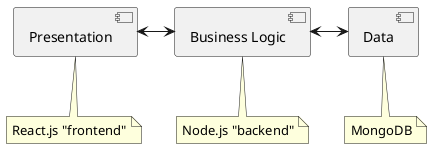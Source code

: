 @startuml

[Presentation] as FE

[Business Logic] as BE

[Data] as DB

FE <-> BE
BE <-> DB

note bottom of FE
React.js "frontend"
end note

note bottom of BE
Node.js "backend"
end note

note bottom of DB
MongoDB
end note


@enduml